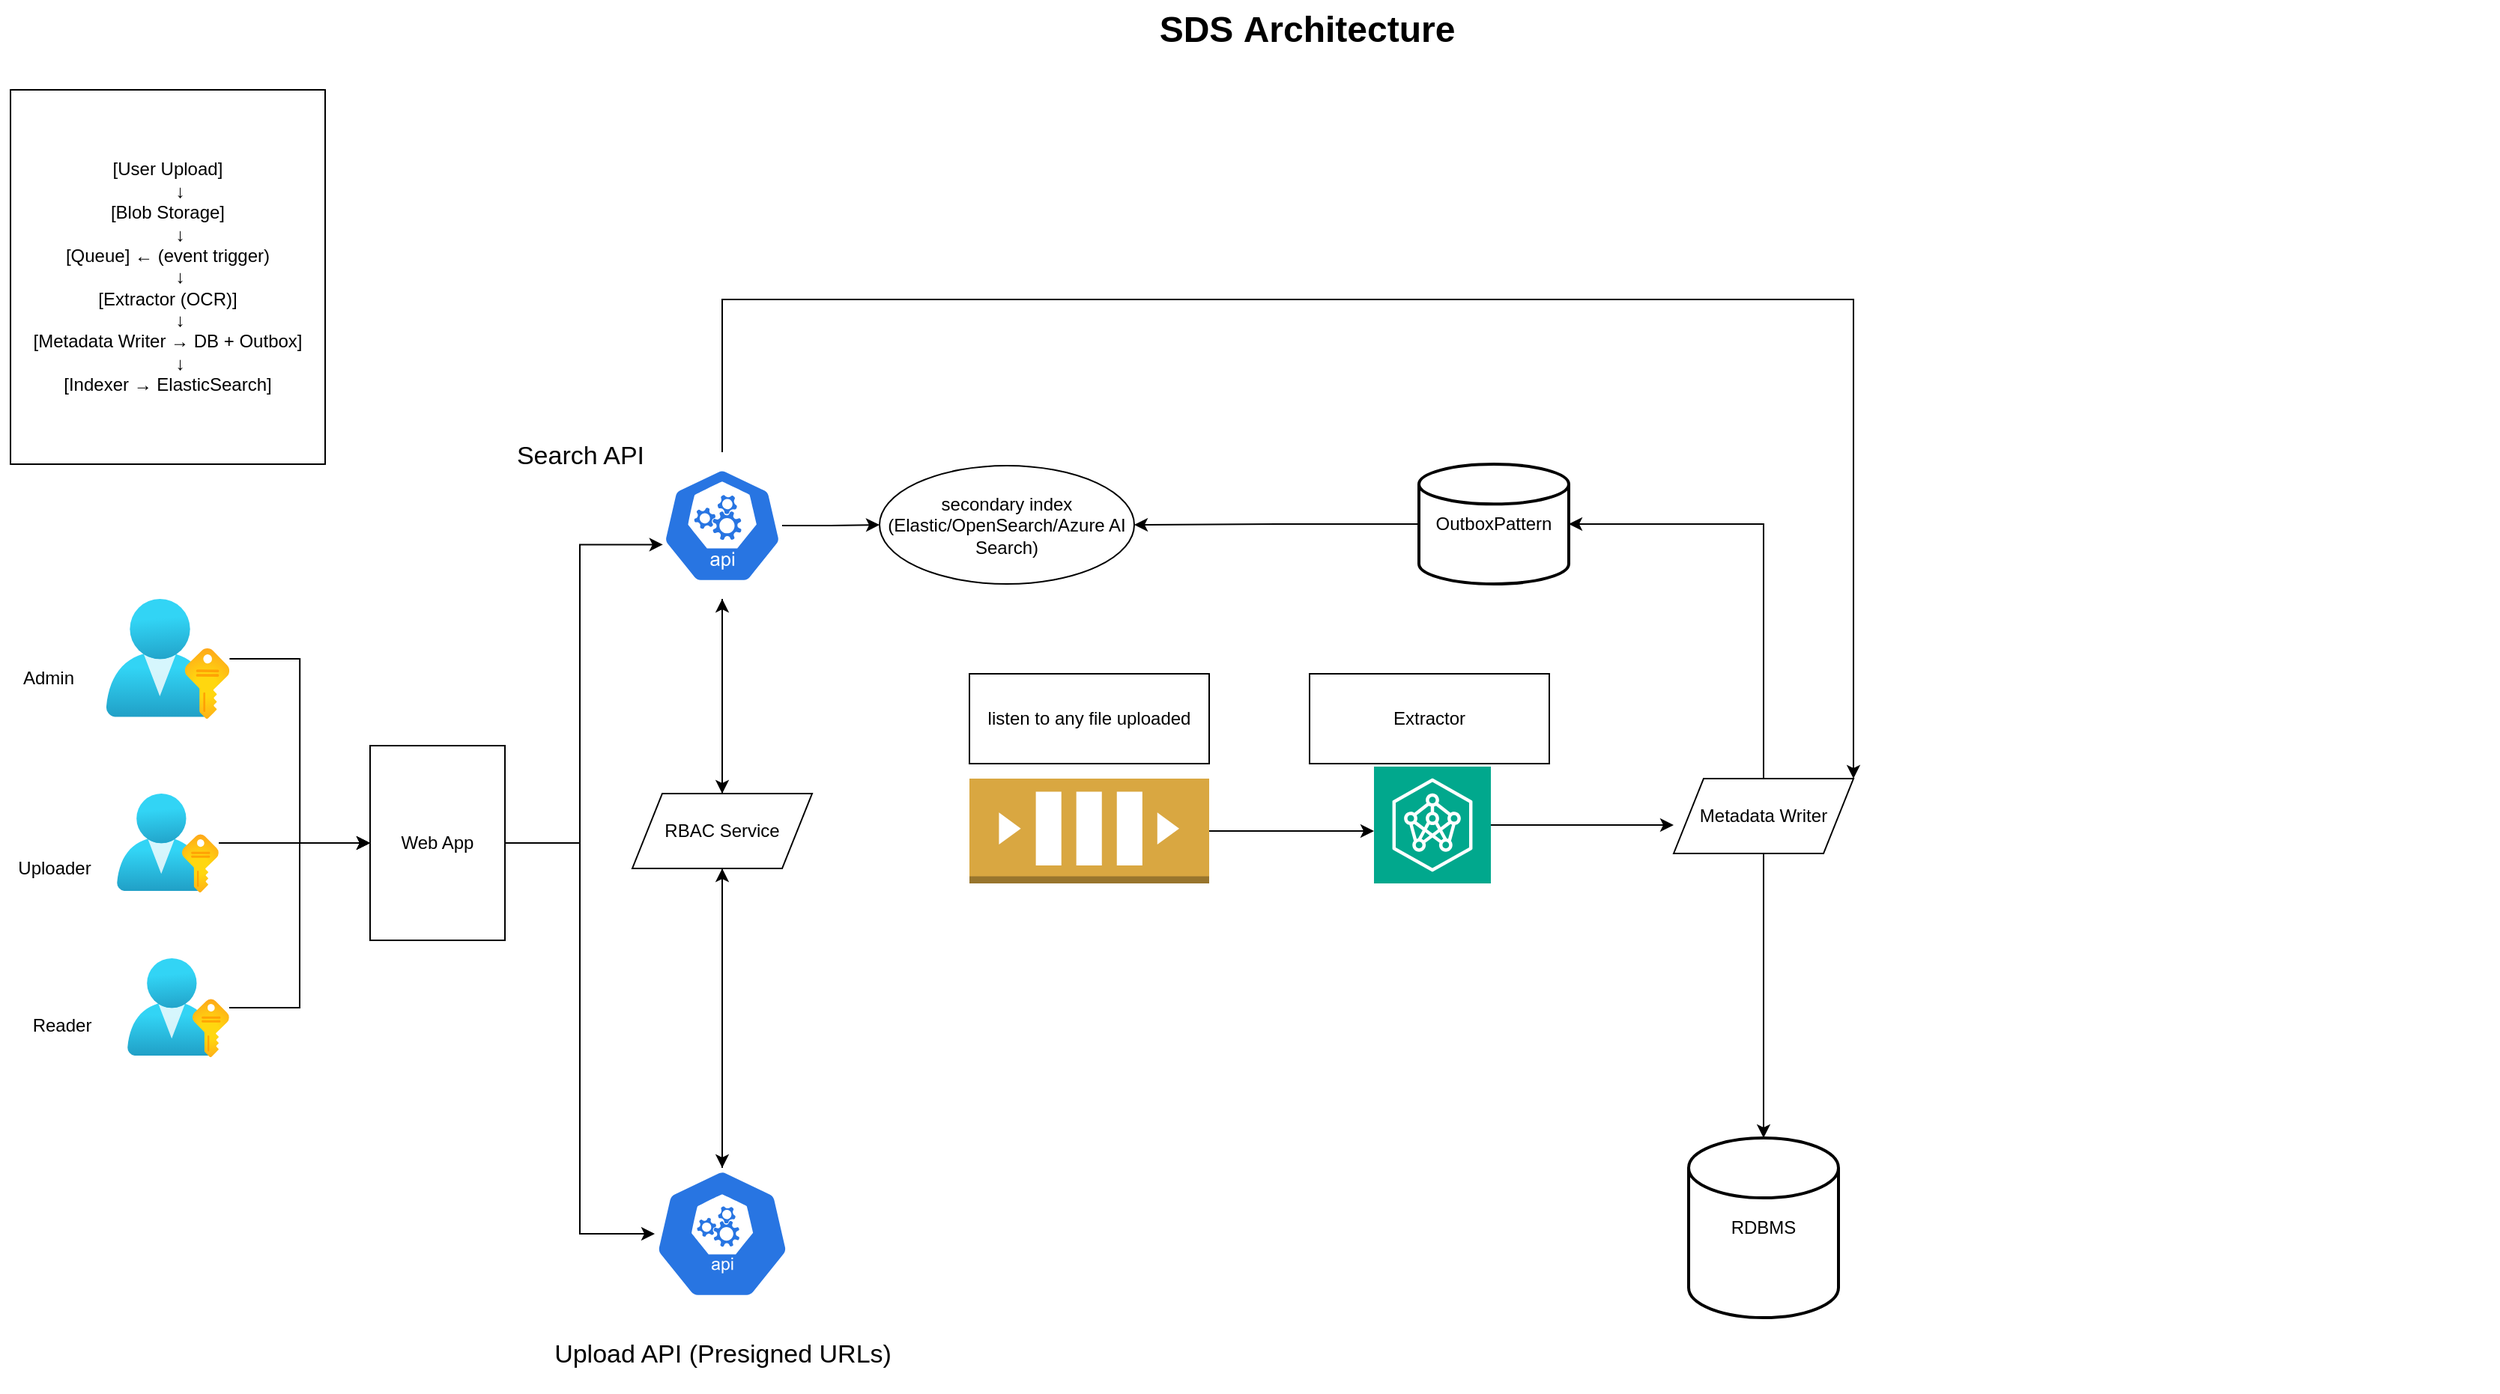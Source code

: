 <mxfile version="22.0.3" type="device">
  <diagram name="Page-1" id="74b105a0-9070-1c63-61bc-23e55f88626e">
    <mxGraphModel dx="2206" dy="1286" grid="1" gridSize="10" guides="1" tooltips="1" connect="1" arrows="1" fold="1" page="1" pageScale="1.5" pageWidth="1169" pageHeight="826" background="none" math="0" shadow="0">
      <root>
        <mxCell id="0" style=";html=1;" />
        <mxCell id="1" style=";html=1;" parent="0" />
        <mxCell id="10b056a9c633e61c-30" value="SDS&amp;nbsp;Architecture" style="text;strokeColor=none;fillColor=none;html=1;fontSize=24;fontStyle=1;verticalAlign=middle;align=center;" parent="1" vertex="1">
          <mxGeometry x="80" y="40" width="1590" height="40" as="geometry" />
        </mxCell>
        <mxCell id="SEwzsury6WMLYdR2JWKa-16" style="edgeStyle=orthogonalEdgeStyle;rounded=0;orthogonalLoop=1;jettySize=auto;html=1;entryX=0;entryY=0.5;entryDx=0;entryDy=0;" parent="1" source="SEwzsury6WMLYdR2JWKa-2" target="SEwzsury6WMLYdR2JWKa-5" edge="1">
          <mxGeometry relative="1" as="geometry" />
        </mxCell>
        <mxCell id="SEwzsury6WMLYdR2JWKa-2" value="" style="image;aspect=fixed;html=1;points=[];align=center;fontSize=12;image=img/lib/azure2/azure_stack/User_Subscriptions.svg;" parent="1" vertex="1">
          <mxGeometry x="73.79" y="440" width="82.42" height="80" as="geometry" />
        </mxCell>
        <mxCell id="SEwzsury6WMLYdR2JWKa-23" style="edgeStyle=orthogonalEdgeStyle;rounded=0;orthogonalLoop=1;jettySize=auto;html=1;" parent="1" source="SEwzsury6WMLYdR2JWKa-5" target="SEwzsury6WMLYdR2JWKa-21" edge="1">
          <mxGeometry relative="1" as="geometry">
            <Array as="points">
              <mxPoint x="390" y="603" />
              <mxPoint x="390" y="864" />
            </Array>
          </mxGeometry>
        </mxCell>
        <mxCell id="SEwzsury6WMLYdR2JWKa-5" value="Web App" style="rounded=0;whiteSpace=wrap;html=1;" parent="1" vertex="1">
          <mxGeometry x="250" y="538" width="90" height="130" as="geometry" />
        </mxCell>
        <mxCell id="SEwzsury6WMLYdR2JWKa-6" value="[User Upload]&#xa;     ↓&#xa;[Blob Storage]&#xa;     ↓&#xa;[Queue] ← (event trigger)&#xa;     ↓&#xa;[Extractor (OCR)]&#xa;     ↓&#xa;[Metadata Writer → DB + Outbox]&#xa;     ↓&#xa;[Indexer → ElasticSearch]" style="whiteSpace=wrap;html=1;" parent="1" vertex="1">
          <mxGeometry x="10" y="100" width="210" height="250" as="geometry" />
        </mxCell>
        <mxCell id="SEwzsury6WMLYdR2JWKa-15" style="edgeStyle=orthogonalEdgeStyle;rounded=0;orthogonalLoop=1;jettySize=auto;html=1;entryX=0;entryY=0.5;entryDx=0;entryDy=0;" parent="1" source="SEwzsury6WMLYdR2JWKa-7" target="SEwzsury6WMLYdR2JWKa-5" edge="1">
          <mxGeometry relative="1" as="geometry" />
        </mxCell>
        <mxCell id="SEwzsury6WMLYdR2JWKa-7" value="" style="image;aspect=fixed;html=1;points=[];align=center;fontSize=12;image=img/lib/azure2/azure_stack/User_Subscriptions.svg;" parent="1" vertex="1">
          <mxGeometry x="81" y="570" width="68" height="66" as="geometry" />
        </mxCell>
        <mxCell id="SEwzsury6WMLYdR2JWKa-17" style="edgeStyle=orthogonalEdgeStyle;rounded=0;orthogonalLoop=1;jettySize=auto;html=1;entryX=0;entryY=0.5;entryDx=0;entryDy=0;" parent="1" source="SEwzsury6WMLYdR2JWKa-8" target="SEwzsury6WMLYdR2JWKa-5" edge="1">
          <mxGeometry relative="1" as="geometry" />
        </mxCell>
        <mxCell id="SEwzsury6WMLYdR2JWKa-8" value="" style="image;aspect=fixed;html=1;points=[];align=center;fontSize=12;image=img/lib/azure2/azure_stack/User_Subscriptions.svg;" parent="1" vertex="1">
          <mxGeometry x="88" y="680" width="68" height="66" as="geometry" />
        </mxCell>
        <mxCell id="SEwzsury6WMLYdR2JWKa-9" value="Admin" style="text;html=1;align=center;verticalAlign=middle;resizable=0;points=[];autosize=1;strokeColor=none;fillColor=none;" parent="1" vertex="1">
          <mxGeometry x="5" y="478" width="60" height="30" as="geometry" />
        </mxCell>
        <mxCell id="SEwzsury6WMLYdR2JWKa-10" value="Uploader" style="text;html=1;align=center;verticalAlign=middle;resizable=0;points=[];autosize=1;strokeColor=none;fillColor=none;" parent="1" vertex="1">
          <mxGeometry x="3.79" y="605" width="70" height="30" as="geometry" />
        </mxCell>
        <mxCell id="SEwzsury6WMLYdR2JWKa-11" value="Reader" style="text;html=1;align=center;verticalAlign=middle;resizable=0;points=[];autosize=1;strokeColor=none;fillColor=none;" parent="1" vertex="1">
          <mxGeometry x="13.79" y="710" width="60" height="30" as="geometry" />
        </mxCell>
        <mxCell id="SEwzsury6WMLYdR2JWKa-31" style="edgeStyle=orthogonalEdgeStyle;rounded=0;orthogonalLoop=1;jettySize=auto;html=1;entryX=0.5;entryY=0;entryDx=0;entryDy=0;" parent="1" source="SEwzsury6WMLYdR2JWKa-20" target="SEwzsury6WMLYdR2JWKa-28" edge="1">
          <mxGeometry relative="1" as="geometry" />
        </mxCell>
        <mxCell id="SEwzsury6WMLYdR2JWKa-34" style="edgeStyle=orthogonalEdgeStyle;rounded=0;orthogonalLoop=1;jettySize=auto;html=1;" parent="1" source="SEwzsury6WMLYdR2JWKa-20" target="SEwzsury6WMLYdR2JWKa-35" edge="1">
          <mxGeometry relative="1" as="geometry">
            <mxPoint x="650" y="391" as="targetPoint" />
          </mxGeometry>
        </mxCell>
        <mxCell id="SEwzsury6WMLYdR2JWKa-52" style="edgeStyle=orthogonalEdgeStyle;rounded=0;orthogonalLoop=1;jettySize=auto;html=1;entryX=1;entryY=0;entryDx=0;entryDy=0;" parent="1" source="SEwzsury6WMLYdR2JWKa-20" target="SEwzsury6WMLYdR2JWKa-43" edge="1">
          <mxGeometry relative="1" as="geometry">
            <Array as="points">
              <mxPoint x="485" y="240" />
              <mxPoint x="1240" y="240" />
            </Array>
          </mxGeometry>
        </mxCell>
        <mxCell id="SEwzsury6WMLYdR2JWKa-20" value="" style="sketch=0;html=1;dashed=0;whitespace=wrap;fillColor=#2875E2;strokeColor=#ffffff;points=[[0.005,0.63,0],[0.1,0.2,0],[0.9,0.2,0],[0.5,0,0],[0.995,0.63,0],[0.72,0.99,0],[0.5,1,0],[0.28,0.99,0]];verticalLabelPosition=bottom;align=center;verticalAlign=top;shape=mxgraph.kubernetes.icon;prIcon=api" parent="1" vertex="1">
          <mxGeometry x="445" y="342" width="80" height="98" as="geometry" />
        </mxCell>
        <mxCell id="SEwzsury6WMLYdR2JWKa-32" style="edgeStyle=orthogonalEdgeStyle;rounded=0;orthogonalLoop=1;jettySize=auto;html=1;entryX=0.5;entryY=1;entryDx=0;entryDy=0;" parent="1" source="SEwzsury6WMLYdR2JWKa-21" target="SEwzsury6WMLYdR2JWKa-28" edge="1">
          <mxGeometry relative="1" as="geometry" />
        </mxCell>
        <mxCell id="SEwzsury6WMLYdR2JWKa-21" value="" style="sketch=0;html=1;dashed=0;whitespace=wrap;fillColor=#2875E2;strokeColor=#ffffff;points=[[0.005,0.63,0],[0.1,0.2,0],[0.9,0.2,0],[0.5,0,0],[0.995,0.63,0],[0.72,0.99,0],[0.5,1,0],[0.28,0.99,0]];verticalLabelPosition=bottom;align=center;verticalAlign=top;shape=mxgraph.kubernetes.icon;prIcon=api" parent="1" vertex="1">
          <mxGeometry x="440" y="820" width="90" height="88" as="geometry" />
        </mxCell>
        <mxCell id="SEwzsury6WMLYdR2JWKa-22" style="edgeStyle=orthogonalEdgeStyle;rounded=0;orthogonalLoop=1;jettySize=auto;html=1;entryX=0.005;entryY=0.63;entryDx=0;entryDy=0;entryPerimeter=0;" parent="1" source="SEwzsury6WMLYdR2JWKa-5" target="SEwzsury6WMLYdR2JWKa-20" edge="1">
          <mxGeometry relative="1" as="geometry">
            <Array as="points">
              <mxPoint x="390" y="603" />
              <mxPoint x="390" y="404" />
            </Array>
          </mxGeometry>
        </mxCell>
        <mxCell id="SEwzsury6WMLYdR2JWKa-24" value="&lt;p style=&quot;line-height: 120%;&quot;&gt;&lt;font style=&quot;font-size: 17px;&quot;&gt;Search API&lt;/font&gt;&lt;/p&gt;" style="text;html=1;align=center;verticalAlign=middle;resizable=0;points=[];autosize=1;strokeColor=none;fillColor=none;" parent="1" vertex="1">
          <mxGeometry x="335" y="320" width="110" height="50" as="geometry" />
        </mxCell>
        <mxCell id="SEwzsury6WMLYdR2JWKa-25" value="&lt;p style=&quot;line-height: 120%;&quot;&gt;&lt;font style=&quot;font-size: 17px;&quot;&gt;Upload API (Presigned URLs)&lt;/font&gt;&lt;/p&gt;" style="text;html=1;align=center;verticalAlign=middle;resizable=0;points=[];autosize=1;strokeColor=none;fillColor=none;" parent="1" vertex="1">
          <mxGeometry x="360" y="920" width="250" height="50" as="geometry" />
        </mxCell>
        <mxCell id="SEwzsury6WMLYdR2JWKa-30" style="edgeStyle=orthogonalEdgeStyle;rounded=0;orthogonalLoop=1;jettySize=auto;html=1;" parent="1" source="SEwzsury6WMLYdR2JWKa-28" target="SEwzsury6WMLYdR2JWKa-20" edge="1">
          <mxGeometry relative="1" as="geometry" />
        </mxCell>
        <mxCell id="SEwzsury6WMLYdR2JWKa-28" value="RBAC Service" style="shape=parallelogram;perimeter=parallelogramPerimeter;whiteSpace=wrap;html=1;fixedSize=1;" parent="1" vertex="1">
          <mxGeometry x="425" y="570" width="120" height="50" as="geometry" />
        </mxCell>
        <mxCell id="SEwzsury6WMLYdR2JWKa-33" style="edgeStyle=orthogonalEdgeStyle;rounded=0;orthogonalLoop=1;jettySize=auto;html=1;entryX=0.5;entryY=0;entryDx=0;entryDy=0;entryPerimeter=0;" parent="1" source="SEwzsury6WMLYdR2JWKa-28" target="SEwzsury6WMLYdR2JWKa-21" edge="1">
          <mxGeometry relative="1" as="geometry" />
        </mxCell>
        <mxCell id="SEwzsury6WMLYdR2JWKa-35" value="secondary index (Elastic/OpenSearch/Azure AI Search)" style="ellipse;whiteSpace=wrap;html=1;" parent="1" vertex="1">
          <mxGeometry x="590" y="351" width="170" height="79" as="geometry" />
        </mxCell>
        <mxCell id="SEwzsury6WMLYdR2JWKa-37" style="edgeStyle=orthogonalEdgeStyle;rounded=0;orthogonalLoop=1;jettySize=auto;html=1;" parent="1" source="SEwzsury6WMLYdR2JWKa-36" edge="1">
          <mxGeometry relative="1" as="geometry">
            <mxPoint x="920" y="595" as="targetPoint" />
          </mxGeometry>
        </mxCell>
        <mxCell id="SEwzsury6WMLYdR2JWKa-36" value="" style="outlineConnect=0;dashed=0;verticalLabelPosition=bottom;verticalAlign=top;align=center;html=1;shape=mxgraph.aws3.queue;fillColor=#D9A741;gradientColor=none;" parent="1" vertex="1">
          <mxGeometry x="650" y="560" width="160" height="70" as="geometry" />
        </mxCell>
        <mxCell id="SEwzsury6WMLYdR2JWKa-38" value="listen to any file uploaded" style="whiteSpace=wrap;html=1;" parent="1" vertex="1">
          <mxGeometry x="650" y="490" width="160" height="60" as="geometry" />
        </mxCell>
        <mxCell id="SEwzsury6WMLYdR2JWKa-42" style="edgeStyle=orthogonalEdgeStyle;rounded=0;orthogonalLoop=1;jettySize=auto;html=1;" parent="1" source="SEwzsury6WMLYdR2JWKa-40" edge="1">
          <mxGeometry relative="1" as="geometry">
            <mxPoint x="1120" y="591" as="targetPoint" />
          </mxGeometry>
        </mxCell>
        <mxCell id="SEwzsury6WMLYdR2JWKa-40" value="" style="sketch=0;points=[[0,0,0],[0.25,0,0],[0.5,0,0],[0.75,0,0],[1,0,0],[0,1,0],[0.25,1,0],[0.5,1,0],[0.75,1,0],[1,1,0],[0,0.25,0],[0,0.5,0],[0,0.75,0],[1,0.25,0],[1,0.5,0],[1,0.75,0]];outlineConnect=0;fontColor=#232F3E;fillColor=#01A88D;strokeColor=#ffffff;dashed=0;verticalLabelPosition=bottom;verticalAlign=top;align=center;html=1;fontSize=12;fontStyle=0;aspect=fixed;shape=mxgraph.aws4.resourceIcon;resIcon=mxgraph.aws4.neuron_ml_sdk;" parent="1" vertex="1">
          <mxGeometry x="920" y="552" width="78" height="78" as="geometry" />
        </mxCell>
        <mxCell id="SEwzsury6WMLYdR2JWKa-41" value="Extractor" style="whiteSpace=wrap;html=1;" parent="1" vertex="1">
          <mxGeometry x="877" y="490" width="160" height="60" as="geometry" />
        </mxCell>
        <mxCell id="SEwzsury6WMLYdR2JWKa-44" style="edgeStyle=orthogonalEdgeStyle;rounded=0;orthogonalLoop=1;jettySize=auto;html=1;" parent="1" source="SEwzsury6WMLYdR2JWKa-43" edge="1">
          <mxGeometry relative="1" as="geometry">
            <mxPoint x="1180.0" y="800" as="targetPoint" />
          </mxGeometry>
        </mxCell>
        <mxCell id="SEwzsury6WMLYdR2JWKa-50" style="edgeStyle=orthogonalEdgeStyle;rounded=0;orthogonalLoop=1;jettySize=auto;html=1;entryX=1;entryY=0.5;entryDx=0;entryDy=0;" parent="1" source="WTbgr8FpglmhFGH7QNS--8" target="SEwzsury6WMLYdR2JWKa-35" edge="1">
          <mxGeometry relative="1" as="geometry">
            <Array as="points" />
          </mxGeometry>
        </mxCell>
        <mxCell id="SEwzsury6WMLYdR2JWKa-43" value="Metadata Writer" style="shape=parallelogram;perimeter=parallelogramPerimeter;whiteSpace=wrap;html=1;fixedSize=1;" parent="1" vertex="1">
          <mxGeometry x="1120" y="560" width="120" height="50" as="geometry" />
        </mxCell>
        <mxCell id="SEwzsury6WMLYdR2JWKa-49" value="RDBMS" style="strokeWidth=2;html=1;shape=mxgraph.flowchart.database;whiteSpace=wrap;" parent="1" vertex="1">
          <mxGeometry x="1130" y="800" width="100" height="120" as="geometry" />
        </mxCell>
        <mxCell id="WTbgr8FpglmhFGH7QNS--10" value="" style="edgeStyle=orthogonalEdgeStyle;rounded=0;orthogonalLoop=1;jettySize=auto;html=1;entryX=1;entryY=0.5;entryDx=0;entryDy=0;" edge="1" parent="1" source="SEwzsury6WMLYdR2JWKa-43" target="WTbgr8FpglmhFGH7QNS--8">
          <mxGeometry relative="1" as="geometry">
            <Array as="points">
              <mxPoint x="1180" y="390" />
            </Array>
            <mxPoint x="1180" y="560" as="sourcePoint" />
            <mxPoint x="760" y="391" as="targetPoint" />
          </mxGeometry>
        </mxCell>
        <mxCell id="WTbgr8FpglmhFGH7QNS--8" value="OutboxPattern" style="strokeWidth=2;html=1;shape=mxgraph.flowchart.database;whiteSpace=wrap;" vertex="1" parent="1">
          <mxGeometry x="950" y="350" width="100" height="80" as="geometry" />
        </mxCell>
      </root>
    </mxGraphModel>
  </diagram>
</mxfile>
